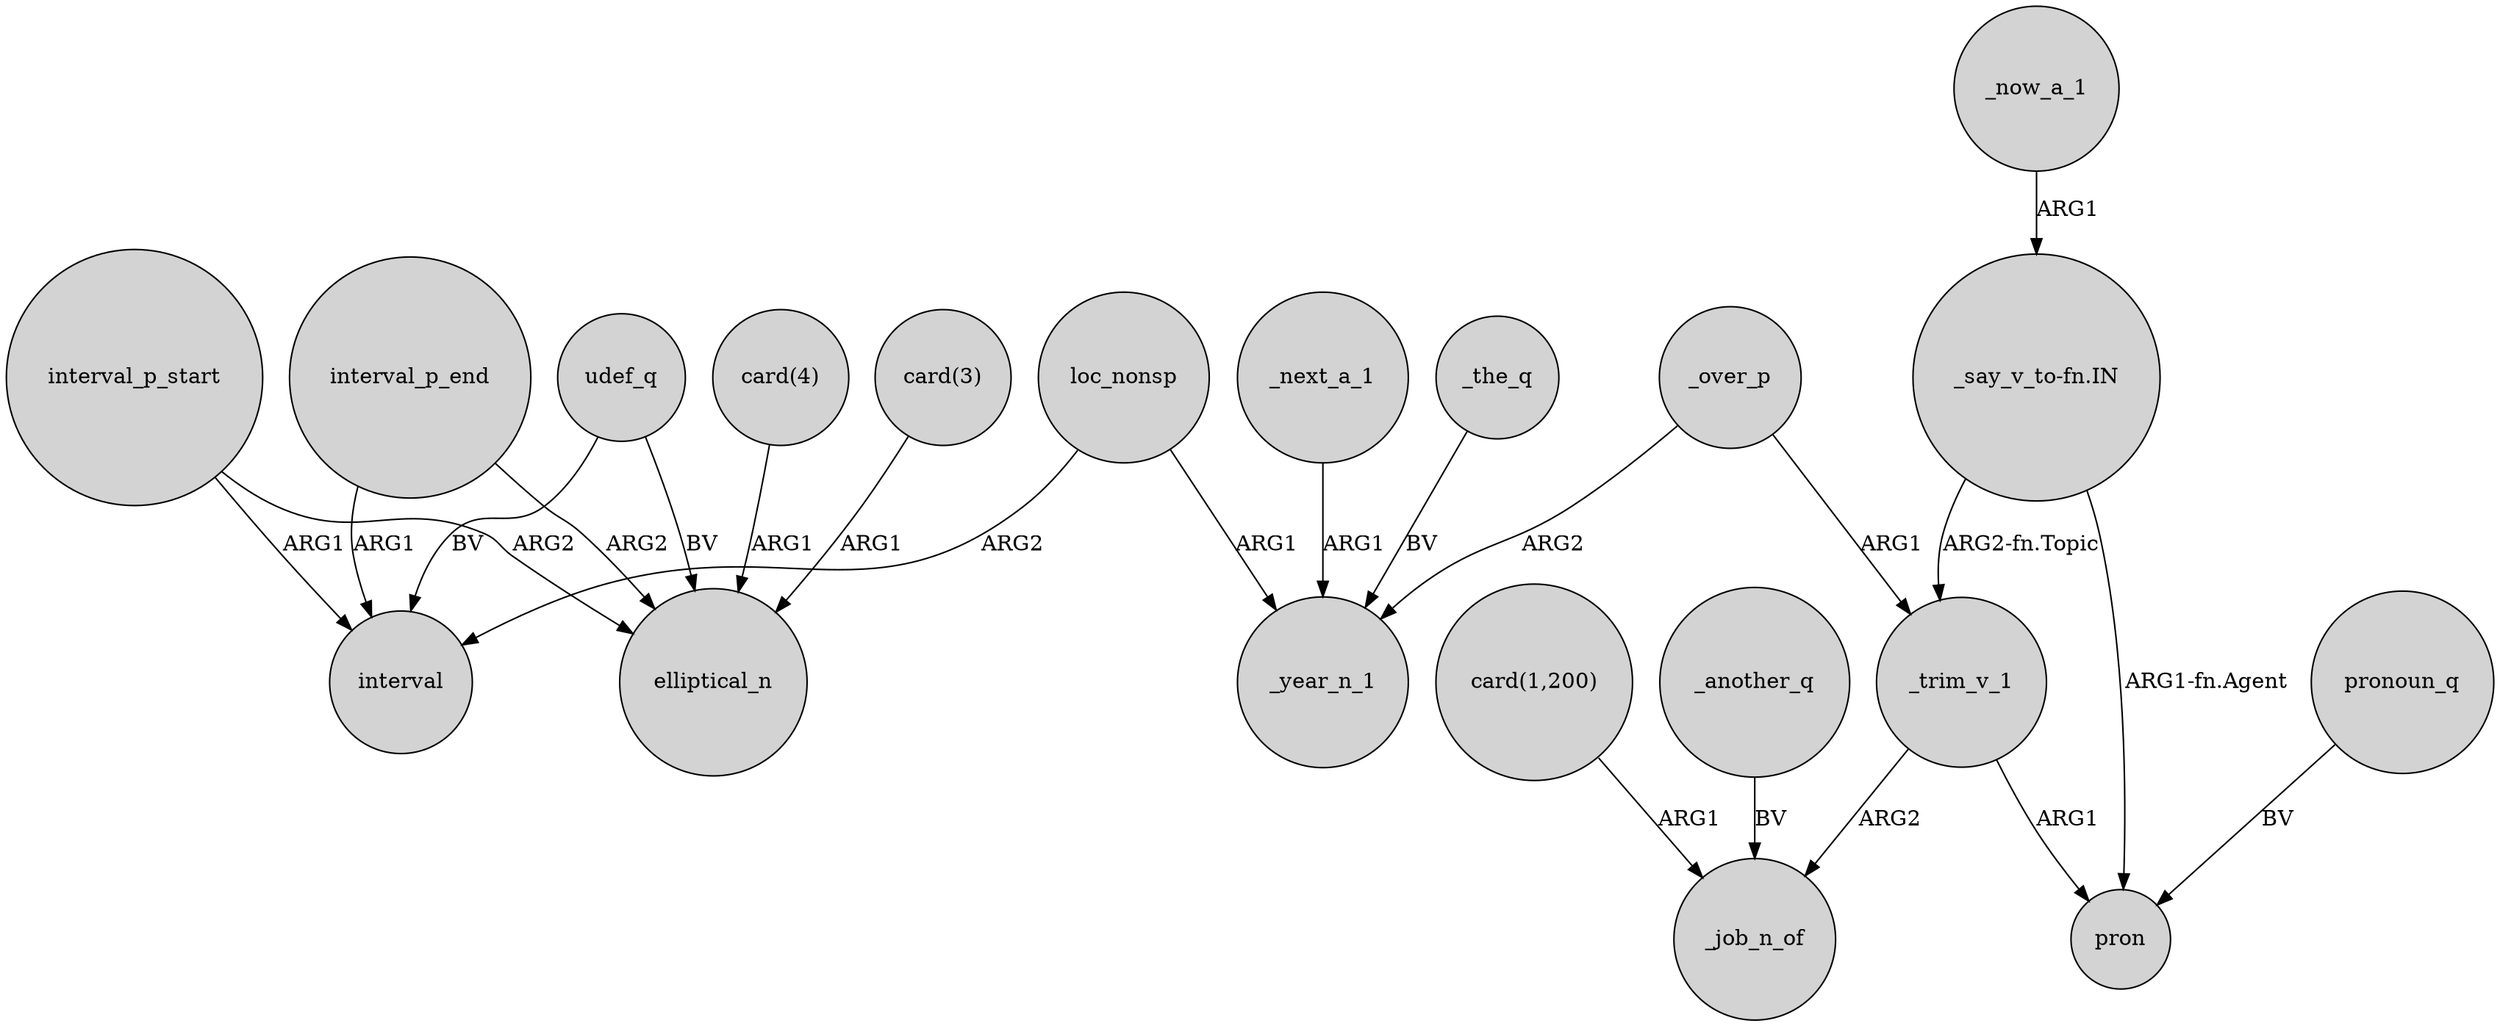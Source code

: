 digraph {
	node [shape=circle style=filled]
	loc_nonsp -> interval [label=ARG2]
	udef_q -> elliptical_n [label=BV]
	_now_a_1 -> "_say_v_to-fn.IN" [label=ARG1]
	loc_nonsp -> _year_n_1 [label=ARG1]
	interval_p_end -> elliptical_n [label=ARG2]
	"card(4)" -> elliptical_n [label=ARG1]
	interval_p_start -> elliptical_n [label=ARG2]
	"card(3)" -> elliptical_n [label=ARG1]
	_another_q -> _job_n_of [label=BV]
	pronoun_q -> pron [label=BV]
	interval_p_start -> interval [label=ARG1]
	_next_a_1 -> _year_n_1 [label=ARG1]
	_trim_v_1 -> pron [label=ARG1]
	_trim_v_1 -> _job_n_of [label=ARG2]
	_the_q -> _year_n_1 [label=BV]
	"_say_v_to-fn.IN" -> pron [label="ARG1-fn.Agent"]
	_over_p -> _year_n_1 [label=ARG2]
	interval_p_end -> interval [label=ARG1]
	"_say_v_to-fn.IN" -> _trim_v_1 [label="ARG2-fn.Topic"]
	udef_q -> interval [label=BV]
	_over_p -> _trim_v_1 [label=ARG1]
	"card(1,200)" -> _job_n_of [label=ARG1]
}
